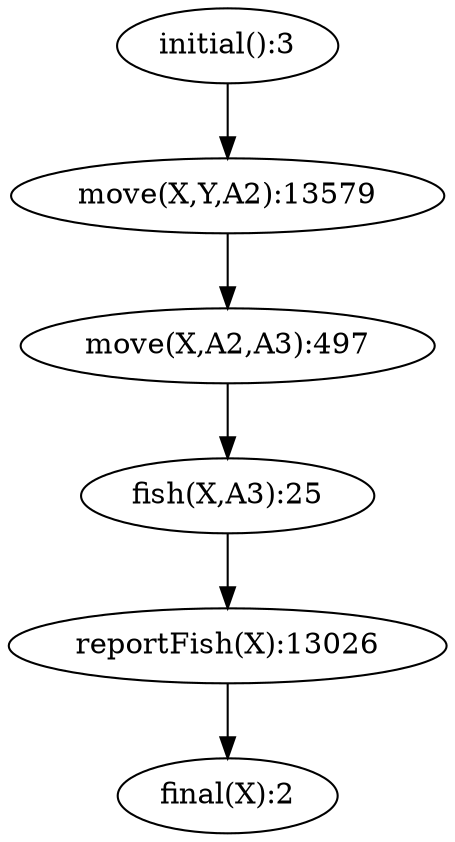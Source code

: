 digraph G { 
  "initial():3" -> "move(X,Y,A2):13579";
  "fish(X,A3):25" -> "reportFish(X):13026";
  "move(X,A2,A3):497" -> "fish(X,A3):25";
  "reportFish(X):13026" -> "final(X):2";
  "move(X,Y,A2):13579" -> "move(X,A2,A3):497";
}